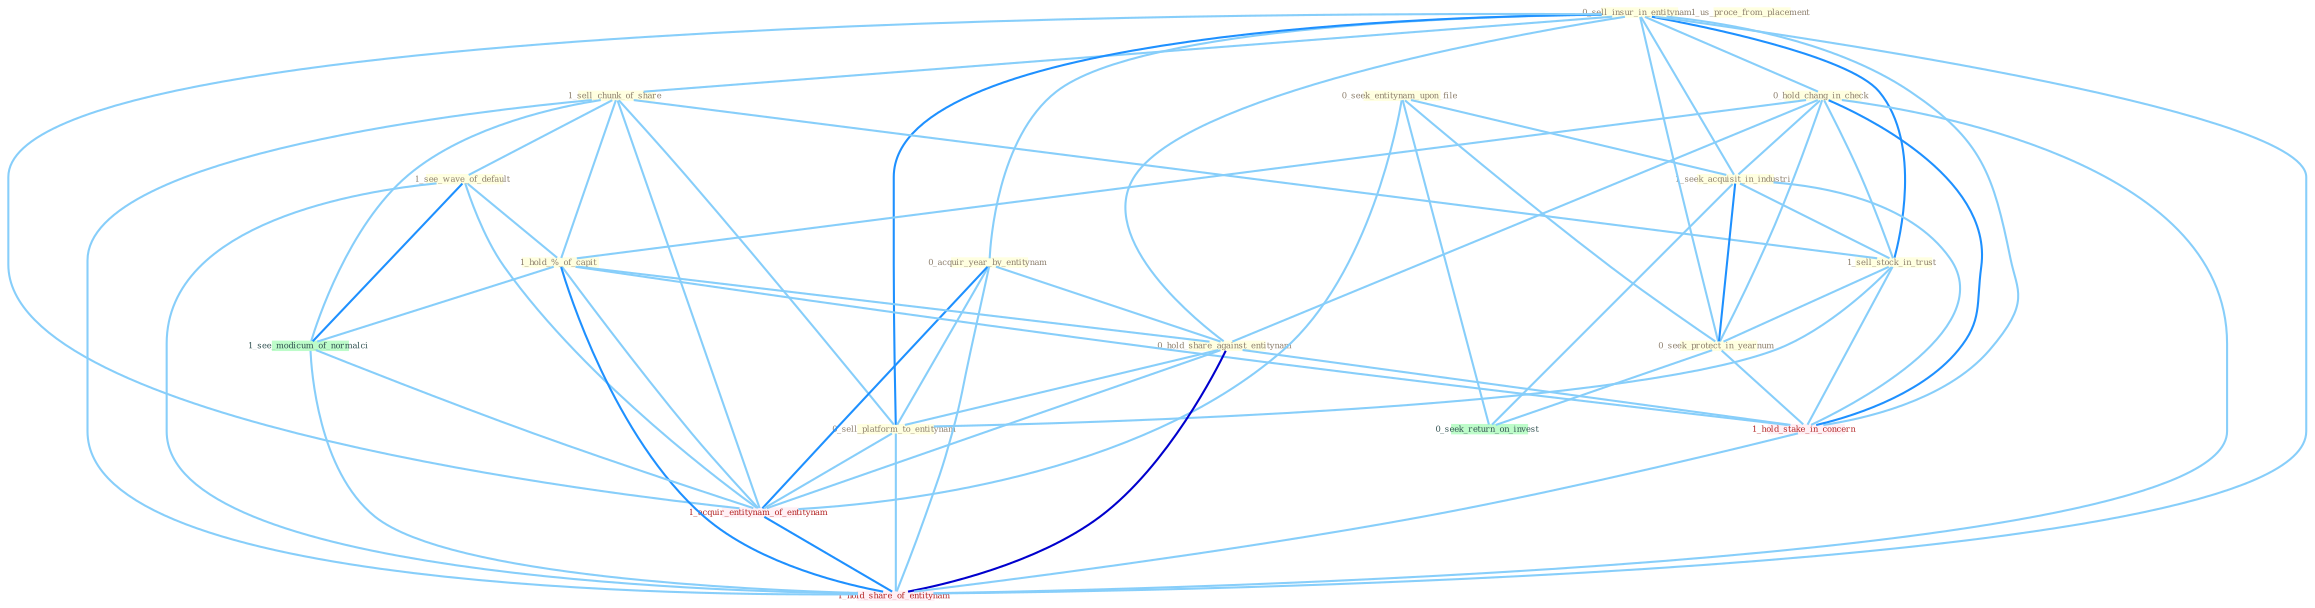 Graph G{ 
    node
    [shape=polygon,style=filled,width=.5,height=.06,color="#BDFCC9",fixedsize=true,fontsize=4,
    fontcolor="#2f4f4f"];
    {node
    [color="#ffffe0", fontcolor="#8b7d6b"] "0_sell_insur_in_entitynam " "1_sell_chunk_of_share " "1_us_proce_from_placement " "0_acquir_year_by_entitynam " "0_seek_entitynam_upon_file " "0_hold_chang_in_check " "1_seek_acquisit_in_industri " "1_see_wave_of_default " "1_sell_stock_in_trust " "1_hold_%_of_capit " "0_seek_protect_in_yearnum " "0_hold_share_against_entitynam " "0_sell_platform_to_entitynam "}
{node [color="#fff0f5", fontcolor="#b22222"] "1_hold_stake_in_concern " "1_acquir_entitynam_of_entitynam " "1_hold_share_of_entitynam "}
edge [color="#B0E2FF"];

	"0_sell_insur_in_entitynam " -- "1_sell_chunk_of_share " [w="1", color="#87cefa" ];
	"0_sell_insur_in_entitynam " -- "0_acquir_year_by_entitynam " [w="1", color="#87cefa" ];
	"0_sell_insur_in_entitynam " -- "0_hold_chang_in_check " [w="1", color="#87cefa" ];
	"0_sell_insur_in_entitynam " -- "1_seek_acquisit_in_industri " [w="1", color="#87cefa" ];
	"0_sell_insur_in_entitynam " -- "1_sell_stock_in_trust " [w="2", color="#1e90ff" , len=0.8];
	"0_sell_insur_in_entitynam " -- "0_seek_protect_in_yearnum " [w="1", color="#87cefa" ];
	"0_sell_insur_in_entitynam " -- "0_hold_share_against_entitynam " [w="1", color="#87cefa" ];
	"0_sell_insur_in_entitynam " -- "0_sell_platform_to_entitynam " [w="2", color="#1e90ff" , len=0.8];
	"0_sell_insur_in_entitynam " -- "1_hold_stake_in_concern " [w="1", color="#87cefa" ];
	"0_sell_insur_in_entitynam " -- "1_acquir_entitynam_of_entitynam " [w="1", color="#87cefa" ];
	"0_sell_insur_in_entitynam " -- "1_hold_share_of_entitynam " [w="1", color="#87cefa" ];
	"1_sell_chunk_of_share " -- "1_see_wave_of_default " [w="1", color="#87cefa" ];
	"1_sell_chunk_of_share " -- "1_sell_stock_in_trust " [w="1", color="#87cefa" ];
	"1_sell_chunk_of_share " -- "1_hold_%_of_capit " [w="1", color="#87cefa" ];
	"1_sell_chunk_of_share " -- "0_sell_platform_to_entitynam " [w="1", color="#87cefa" ];
	"1_sell_chunk_of_share " -- "1_see_modicum_of_normalci " [w="1", color="#87cefa" ];
	"1_sell_chunk_of_share " -- "1_acquir_entitynam_of_entitynam " [w="1", color="#87cefa" ];
	"1_sell_chunk_of_share " -- "1_hold_share_of_entitynam " [w="1", color="#87cefa" ];
	"0_acquir_year_by_entitynam " -- "0_hold_share_against_entitynam " [w="1", color="#87cefa" ];
	"0_acquir_year_by_entitynam " -- "0_sell_platform_to_entitynam " [w="1", color="#87cefa" ];
	"0_acquir_year_by_entitynam " -- "1_acquir_entitynam_of_entitynam " [w="2", color="#1e90ff" , len=0.8];
	"0_acquir_year_by_entitynam " -- "1_hold_share_of_entitynam " [w="1", color="#87cefa" ];
	"0_seek_entitynam_upon_file " -- "1_seek_acquisit_in_industri " [w="1", color="#87cefa" ];
	"0_seek_entitynam_upon_file " -- "0_seek_protect_in_yearnum " [w="1", color="#87cefa" ];
	"0_seek_entitynam_upon_file " -- "0_seek_return_on_invest " [w="1", color="#87cefa" ];
	"0_seek_entitynam_upon_file " -- "1_acquir_entitynam_of_entitynam " [w="1", color="#87cefa" ];
	"0_hold_chang_in_check " -- "1_seek_acquisit_in_industri " [w="1", color="#87cefa" ];
	"0_hold_chang_in_check " -- "1_sell_stock_in_trust " [w="1", color="#87cefa" ];
	"0_hold_chang_in_check " -- "1_hold_%_of_capit " [w="1", color="#87cefa" ];
	"0_hold_chang_in_check " -- "0_seek_protect_in_yearnum " [w="1", color="#87cefa" ];
	"0_hold_chang_in_check " -- "0_hold_share_against_entitynam " [w="1", color="#87cefa" ];
	"0_hold_chang_in_check " -- "1_hold_stake_in_concern " [w="2", color="#1e90ff" , len=0.8];
	"0_hold_chang_in_check " -- "1_hold_share_of_entitynam " [w="1", color="#87cefa" ];
	"1_seek_acquisit_in_industri " -- "1_sell_stock_in_trust " [w="1", color="#87cefa" ];
	"1_seek_acquisit_in_industri " -- "0_seek_protect_in_yearnum " [w="2", color="#1e90ff" , len=0.8];
	"1_seek_acquisit_in_industri " -- "1_hold_stake_in_concern " [w="1", color="#87cefa" ];
	"1_seek_acquisit_in_industri " -- "0_seek_return_on_invest " [w="1", color="#87cefa" ];
	"1_see_wave_of_default " -- "1_hold_%_of_capit " [w="1", color="#87cefa" ];
	"1_see_wave_of_default " -- "1_see_modicum_of_normalci " [w="2", color="#1e90ff" , len=0.8];
	"1_see_wave_of_default " -- "1_acquir_entitynam_of_entitynam " [w="1", color="#87cefa" ];
	"1_see_wave_of_default " -- "1_hold_share_of_entitynam " [w="1", color="#87cefa" ];
	"1_sell_stock_in_trust " -- "0_seek_protect_in_yearnum " [w="1", color="#87cefa" ];
	"1_sell_stock_in_trust " -- "0_sell_platform_to_entitynam " [w="1", color="#87cefa" ];
	"1_sell_stock_in_trust " -- "1_hold_stake_in_concern " [w="1", color="#87cefa" ];
	"1_hold_%_of_capit " -- "0_hold_share_against_entitynam " [w="1", color="#87cefa" ];
	"1_hold_%_of_capit " -- "1_hold_stake_in_concern " [w="1", color="#87cefa" ];
	"1_hold_%_of_capit " -- "1_see_modicum_of_normalci " [w="1", color="#87cefa" ];
	"1_hold_%_of_capit " -- "1_acquir_entitynam_of_entitynam " [w="1", color="#87cefa" ];
	"1_hold_%_of_capit " -- "1_hold_share_of_entitynam " [w="2", color="#1e90ff" , len=0.8];
	"0_seek_protect_in_yearnum " -- "1_hold_stake_in_concern " [w="1", color="#87cefa" ];
	"0_seek_protect_in_yearnum " -- "0_seek_return_on_invest " [w="1", color="#87cefa" ];
	"0_hold_share_against_entitynam " -- "0_sell_platform_to_entitynam " [w="1", color="#87cefa" ];
	"0_hold_share_against_entitynam " -- "1_hold_stake_in_concern " [w="1", color="#87cefa" ];
	"0_hold_share_against_entitynam " -- "1_acquir_entitynam_of_entitynam " [w="1", color="#87cefa" ];
	"0_hold_share_against_entitynam " -- "1_hold_share_of_entitynam " [w="3", color="#0000cd" , len=0.6];
	"0_sell_platform_to_entitynam " -- "1_acquir_entitynam_of_entitynam " [w="1", color="#87cefa" ];
	"0_sell_platform_to_entitynam " -- "1_hold_share_of_entitynam " [w="1", color="#87cefa" ];
	"1_hold_stake_in_concern " -- "1_hold_share_of_entitynam " [w="1", color="#87cefa" ];
	"1_see_modicum_of_normalci " -- "1_acquir_entitynam_of_entitynam " [w="1", color="#87cefa" ];
	"1_see_modicum_of_normalci " -- "1_hold_share_of_entitynam " [w="1", color="#87cefa" ];
	"1_acquir_entitynam_of_entitynam " -- "1_hold_share_of_entitynam " [w="2", color="#1e90ff" , len=0.8];
}